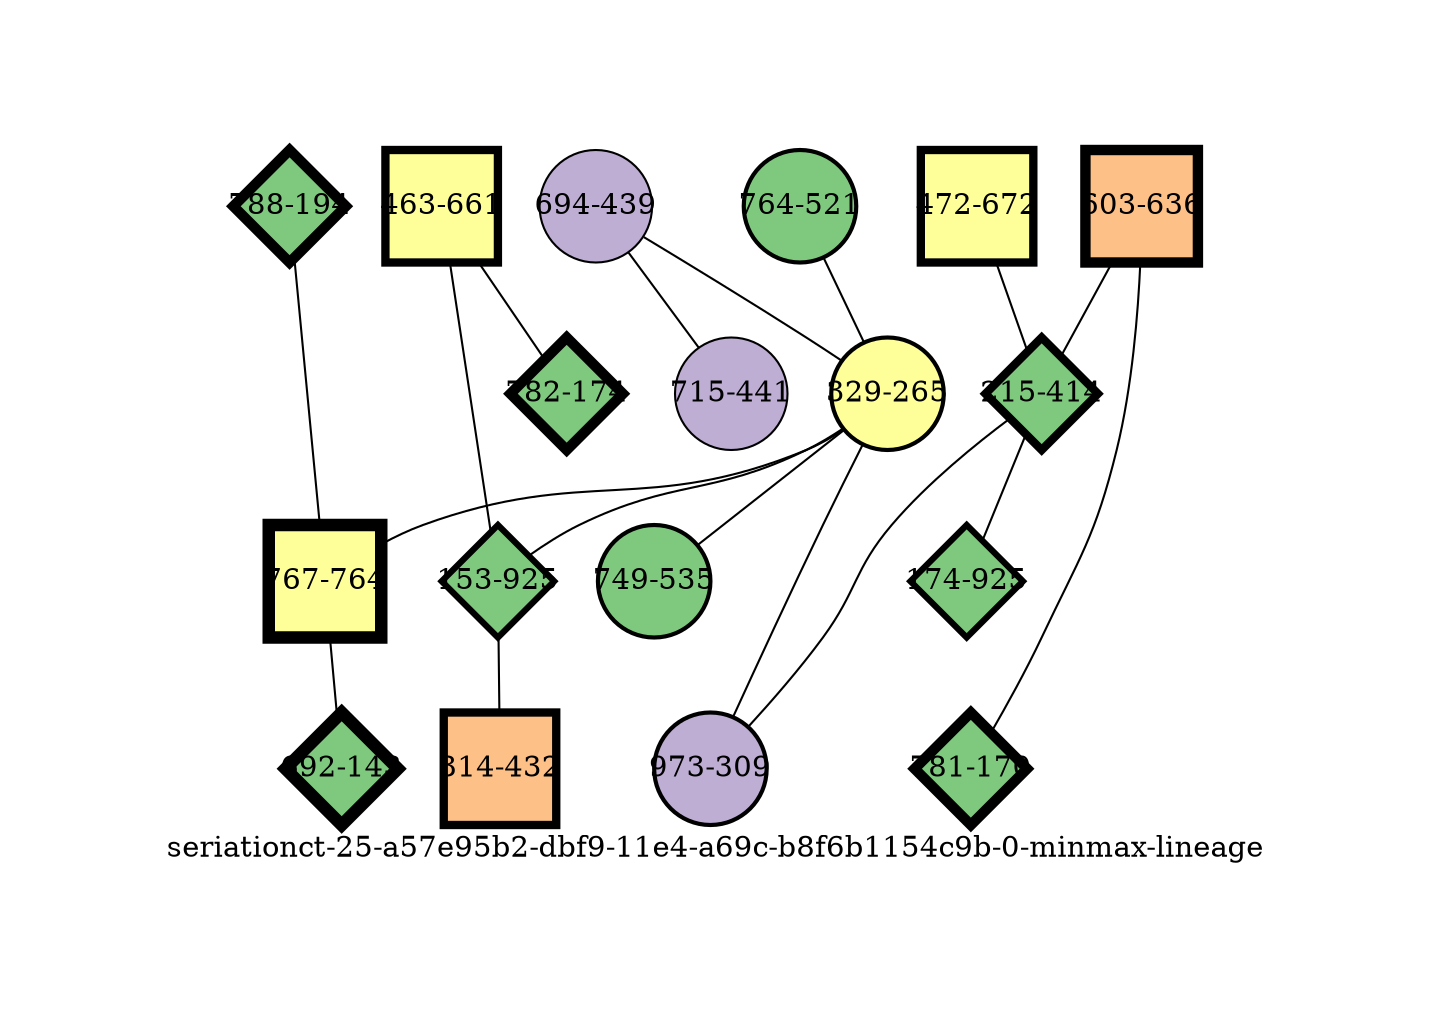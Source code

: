 strict graph "seriationct-25-a57e95b2-dbf9-11e4-a69c-b8f6b1154c9b-0-minmax-lineage" {
labelloc=b;
ratio=auto;
pad="1.0";
label="seriationct-25-a57e95b2-dbf9-11e4-a69c-b8f6b1154c9b-0-minmax-lineage";
node [width="0.75", style=filled, fixedsize=true, height="0.75", shape=circle, label=""];
0 [xCoordinate="521.0", appears_in_slice=2, yCoordinate="764.0", colorscheme=accent6, lineage_id=0, short_label="764-521", label="764-521", shape=circle, cluster_id=0, fillcolor=1, size="500.0", id=0, penwidth="2.0"];
1 [xCoordinate="661.0", appears_in_slice=4, yCoordinate="463.0", colorscheme=accent6, lineage_id=1, short_label="463-661", label="463-661", shape=square, cluster_id=3, fillcolor=4, size="500.0", id=10, penwidth="4.0"];
2 [xCoordinate="439.0", appears_in_slice=1, yCoordinate="694.0", colorscheme=accent6, lineage_id=0, short_label="694-439", label="694-439", shape=circle, cluster_id=1, fillcolor=2, size="500.0", id=2, penwidth="1.0"];
3 [xCoordinate="441.0", appears_in_slice=1, yCoordinate="715.0", colorscheme=accent6, lineage_id=0, short_label="715-441", label="715-441", shape=circle, cluster_id=1, fillcolor=2, size="500.0", id=1, penwidth="1.0"];
4 [xCoordinate="265.0", appears_in_slice=2, yCoordinate="329.0", colorscheme=accent6, lineage_id=0, short_label="329-265", label="329-265", shape=circle, cluster_id=3, fillcolor=4, size="500.0", id=4, penwidth="2.0"];
5 [xCoordinate="672.0", appears_in_slice=4, yCoordinate="472.0", colorscheme=accent6, lineage_id=1, short_label="472-672", label="472-672", shape=square, cluster_id=3, fillcolor=4, size="500.0", id=5, penwidth="4.0"];
6 [xCoordinate="636.0", appears_in_slice=5, yCoordinate="603.0", colorscheme=accent6, lineage_id=1, short_label="603-636", label="603-636", shape=square, cluster_id=2, fillcolor=3, size="500.0", id=17, penwidth="5.0"];
7 [xCoordinate="194.0", appears_in_slice=5, yCoordinate="788.0", colorscheme=accent6, lineage_id=2, short_label="788-194", label="788-194", shape=diamond, cluster_id=0, fillcolor=1, size="500.0", id=16, penwidth="5.0"];
8 [xCoordinate="170.0", appears_in_slice=5, yCoordinate="781.0", colorscheme=accent6, lineage_id=2, short_label="781-170", label="781-170", shape=diamond, cluster_id=0, fillcolor=1, size="500.0", id=9, penwidth="5.0"];
9 [xCoordinate="414.0", appears_in_slice=4, yCoordinate="215.0", colorscheme=accent6, lineage_id=2, short_label="215-414", label="215-414", shape=diamond, cluster_id=0, fillcolor=1, size="500.0", id=11, penwidth="4.0"];
10 [xCoordinate="764.0", appears_in_slice=6, yCoordinate="767.0", colorscheme=accent6, lineage_id=1, short_label="767-764", label="767-764", shape=square, cluster_id=3, fillcolor=4, size="500.0", id=7, penwidth="6.0"];
11 [xCoordinate="925.0", appears_in_slice=3, yCoordinate="153.0", colorscheme=accent6, lineage_id=2, short_label="153-925", label="153-925", shape=diamond, cluster_id=0, fillcolor=1, size="500.0", id=12, penwidth="3.0"];
12 [xCoordinate="143.0", appears_in_slice=6, yCoordinate="692.0", colorscheme=accent6, lineage_id=2, short_label="692-143", label="692-143", shape=diamond, cluster_id=0, fillcolor=1, size="500.0", id=13, penwidth="6.0"];
13 [xCoordinate="432.0", appears_in_slice=4, yCoordinate="314.0", colorscheme=accent6, lineage_id=1, short_label="314-432", label="314-432", shape=square, cluster_id=2, fillcolor=3, size="500.0", id=14, penwidth="4.0"];
14 [xCoordinate="174.0", appears_in_slice=5, yCoordinate="782.0", colorscheme=accent6, lineage_id=2, short_label="782-174", label="782-174", shape=diamond, cluster_id=0, fillcolor=1, size="500.0", id=15, penwidth="5.0"];
15 [xCoordinate="309.0", appears_in_slice=2, yCoordinate="973.0", colorscheme=accent6, lineage_id=0, short_label="973-309", label="973-309", shape=circle, cluster_id=1, fillcolor=2, size="500.0", id=8, penwidth="2.0"];
16 [xCoordinate="925.0", appears_in_slice=3, yCoordinate="174.0", colorscheme=accent6, lineage_id=2, short_label="174-925", label="174-925", shape=diamond, cluster_id=0, fillcolor=1, size="500.0", id=3, penwidth="3.0"];
17 [xCoordinate="535.0", appears_in_slice=2, yCoordinate="749.0", colorscheme=accent6, lineage_id=0, short_label="749-535", label="749-535", shape=circle, cluster_id=0, fillcolor=1, size="500.0", id=6, penwidth="2.0"];
0 -- 4  [inverseweight="2.70132181002", weight="0.370189140846"];
1 -- 11  [inverseweight="1.45244546413", weight="0.688494008689"];
1 -- 14  [inverseweight="2.63435341197", weight="0.379599789252"];
2 -- 3  [inverseweight="17.0498584868", weight="0.0586515131945"];
2 -- 4  [inverseweight="2.6407386651", weight="0.378681924575"];
4 -- 10  [inverseweight="1.36015276353", weight="0.735211534186"];
4 -- 11  [inverseweight="2.19066591731", weight="0.456482201186"];
4 -- 15  [inverseweight="2.52088379528", weight="0.396686274025"];
4 -- 17  [inverseweight="3.16963977443", weight="0.315493264587"];
5 -- 9  [inverseweight="25.3184841771", weight="0.0394968353163"];
6 -- 8  [inverseweight="22.4506627533", weight="0.0445421149026"];
6 -- 9  [inverseweight="1.77416548689", weight="0.563645278522"];
7 -- 10  [inverseweight="1.37248738834", weight="0.728604144924"];
9 -- 16  [inverseweight="2.10006191074", weight="0.476176437888"];
9 -- 15  [inverseweight="2.19213922834", weight="0.456175404861"];
10 -- 12  [inverseweight="2.47682624282", weight="0.40374249219"];
11 -- 13  [inverseweight="2.5760878282", weight="0.388185522656"];
}
